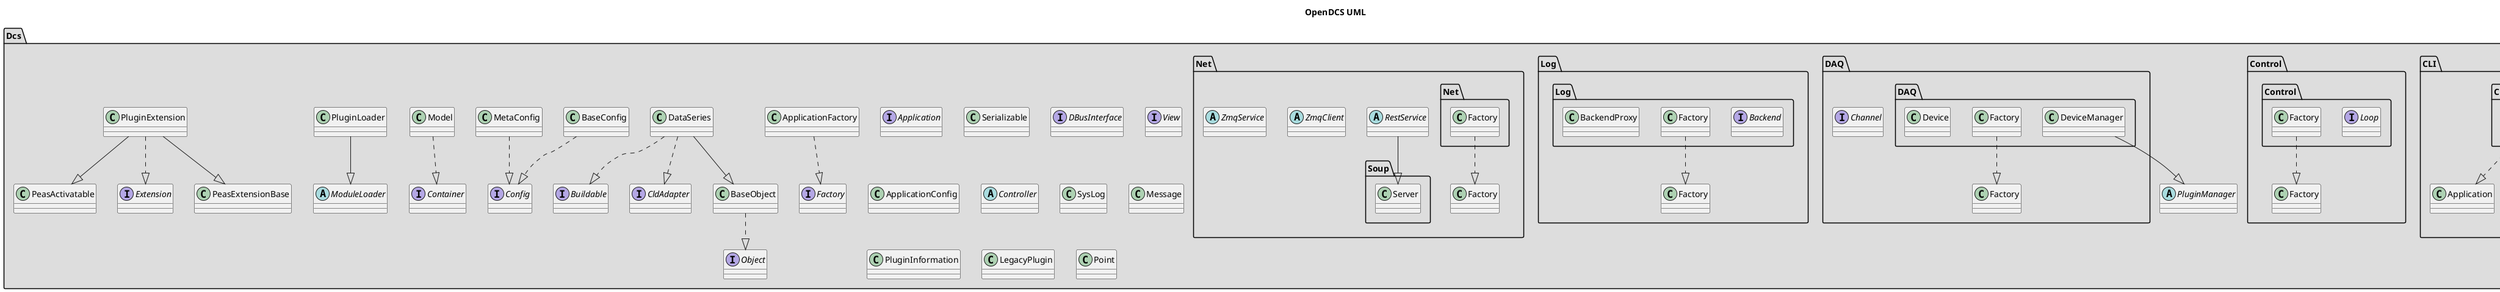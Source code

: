 
@startuml

/' OpenDCS UML
 '
 ' Language: Vala
 '
 ' Because Vala uses public properties and can generate getters and setters
 ' using syntactic sugar any public property will be assumed to have an
 ' associated get/set. Other property cases will be documented.
 '
 ' If a class contains only properties and methods the separators will not be
 ' modified allowing plantuml to put each where they belong. In the case that
 ' the class contains signals and/or getters and setters it will use:
 '
 ' class Foo {
 '     int foo_prop
 '     -- signals --
 '     void foo_signal ()
 '     ---- ' force a blank line
 '     void foo_method ()
 '     .. get/set ..
 '     int get_foo_prop ()
 '     void set_foo_prop (int foo)
 ' }
 '/

title OpenDCS UML

left to right direction

page 2x2

package "Dcs" #DDDDDD {

    top to bottom direction

    '
    'Enumerations
    '

    '
    ' Interfaces
    '
    '
    interface Application {
    }

    interface Factory {
    }

    interface Config {
    }

    interface Object {
    }

    interface Serializable {
    }

    interface Buildable {
    }

    interface CldAdapter {
    }

    interface Config {
    }

    interface Container {
    }

    interface DBusInterface {
    }

    interface Factory {
    }

    interface Extension {
    }

    interface View {
    }

    '
    ' Classes
    '

    class ApplicationConfig {
    }

    class ApplicationFactory {
    }

    class BaseConfig {
    }

    class BaseObject {
    }

    abstract class Controller {
    }

    class DataSeries {
    }

    class SysLog {
    }

    class Message {
    }

    class MetaConfig {
    }

    class Model {
    }

    abstract class ModuleLoader {
    }

    class PluginInformation {
    }

    class PluginLoader {
    }

    class PluginExtension {
    }

    abstract class PluginManager {
    }

    class LegacyPlugin {
    }

    class Point {
    }

    class Serializable {
    }

    '
    ' Associations
    '

    /'ApplicationConfig --|> GLib.Object'/
    /'ApplicationFactory --|> GLib.Object'/
    /'Application --|> GLib.Object'/
    /'BaseConfig --|> GLib.Object'/
    /'BaseObject --|> GLib.Object'/
    /'Controller --|> GLib.Object'/
    /'SysLog --|> GLib.Object'/
    /'Message --|> GLib.Object'/
    /'MetaConfig --|> GLib.Object'/
    /'Model --|> GLib.Object'/
    /'ModuleLoader --|> GLib.Object'/
    /'PluginInformation --|> GLib.Object'/
    ApplicationFactory ..|> Factory
    BaseConfig ..|> Config
    BaseObject ..|> Object
    DataSeries --|> BaseObject
    DataSeries ..|> Buildable
    DataSeries ..|> CldAdapter
    MetaConfig ..|> Config
    Model ..|> Container
    PluginLoader --|> ModuleLoader
    PluginExtension --|> PeasExtensionBase
    PluginExtension --|> PeasActivatable
    PluginExtension ..|> Extension


    '
    ' Notes
    '
    '

    package "CLI" {

        '
        ' Enumerations
        '

        '
        ' Interfaces
        '

        '
        ' Classes
        '

        class CLI.Application {
        }

        class CLI.Factory {
        }

        '
        ' Associations
        '
        CLI.Application ..|> Application
        CLI.Application --|> GLib.Application
        CLI.Factory ..|> Factory


        '
        ' Notes
        '
    }

    package "Control" {

        '
        ' Enumerations
        '

        '
        ' Interfaces
        '

        interface Control.Loop {
        }

        '
        ' Classes
        '

        class Control.Factory {
        }

        '
        ' Associations
        '

        Control.Factory ..|> Factory

        '
        ' Notes
        '
    }

    package "DAQ" {

        '
        ' Enumerations
        '

        '
        ' Interfaces
        '

        interface Channel {
        }

        '
        ' Classes
        '

        class DAQ.Factory {
        }

        class DAQ.DeviceManager {
        }

        class DAQ.Device {
        }

        '
        ' Associations
        '

        DAQ.Factory ..|> Factory
        DAQ.DeviceManager --|> PluginManager

        '
        ' Notes
        '
    }

    package "Log" {

        '
        ' Enumerations
        '

        '
        ' Interfaces
        '

        interface Log.Backend {
        }

        '
        ' Classes
        '

        class Log.Factory {
        }

        class Log.BackendProxy {
        }

        '
        ' Associations
        '

        Log.Factory ..|> Factory

        '
        ' Notes
        '
    }

    package "Net" {

        '
        ' Enumerations
        '

        '
        ' Interfaces
        '


        '
        ' Classes
        '

        class Net.Factory {
        }

        abstract class RestService {
        }

        abstract class ZmqClient {
        }

        abstract class ZmqService {
        }

        '
        ' Associations
        '

        Net.Factory ..|> Factory
        RestService --|> Soup.Server

        '
        ' Notes
        '


    }
}
@enduml
